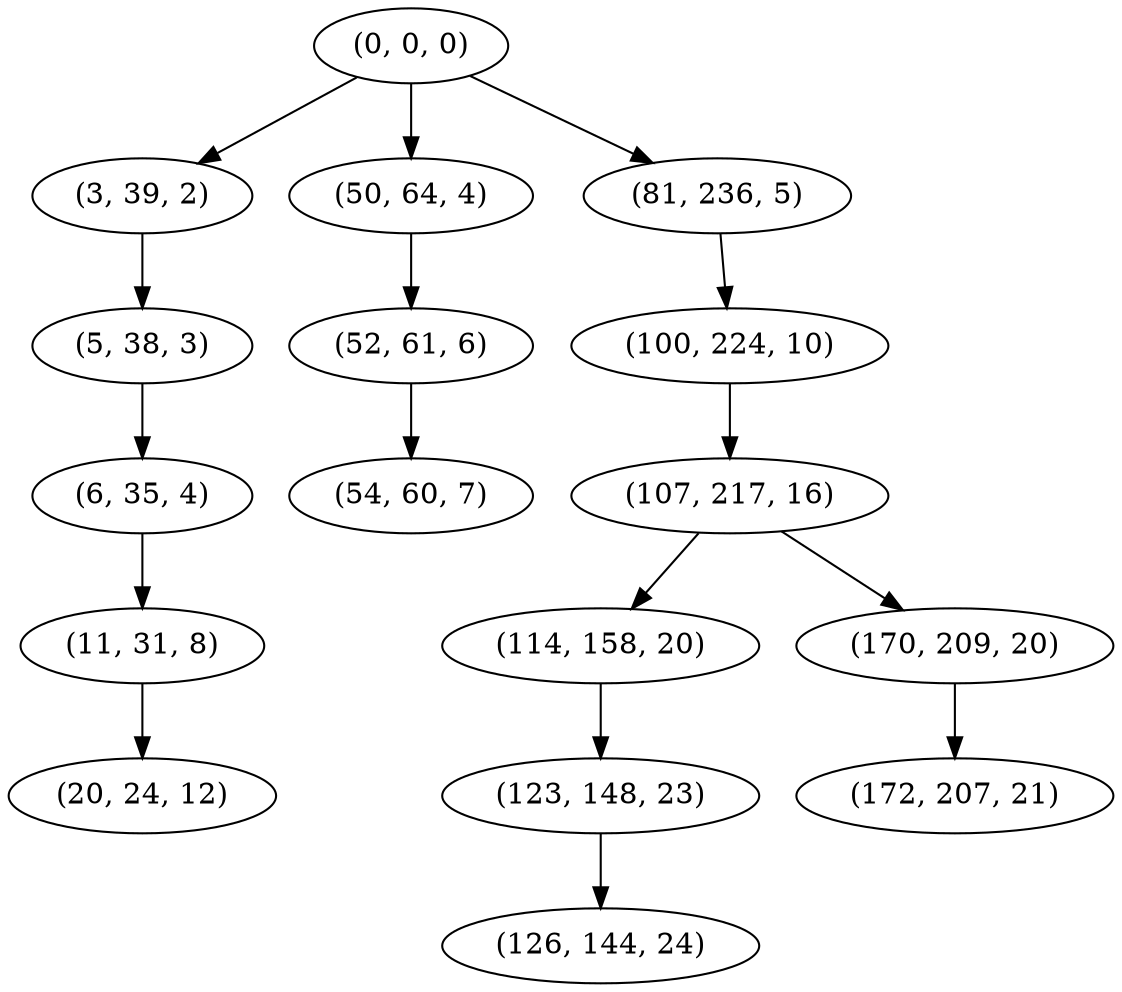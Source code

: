 digraph tree {
    "(0, 0, 0)";
    "(3, 39, 2)";
    "(5, 38, 3)";
    "(6, 35, 4)";
    "(11, 31, 8)";
    "(20, 24, 12)";
    "(50, 64, 4)";
    "(52, 61, 6)";
    "(54, 60, 7)";
    "(81, 236, 5)";
    "(100, 224, 10)";
    "(107, 217, 16)";
    "(114, 158, 20)";
    "(123, 148, 23)";
    "(126, 144, 24)";
    "(170, 209, 20)";
    "(172, 207, 21)";
    "(0, 0, 0)" -> "(3, 39, 2)";
    "(0, 0, 0)" -> "(50, 64, 4)";
    "(0, 0, 0)" -> "(81, 236, 5)";
    "(3, 39, 2)" -> "(5, 38, 3)";
    "(5, 38, 3)" -> "(6, 35, 4)";
    "(6, 35, 4)" -> "(11, 31, 8)";
    "(11, 31, 8)" -> "(20, 24, 12)";
    "(50, 64, 4)" -> "(52, 61, 6)";
    "(52, 61, 6)" -> "(54, 60, 7)";
    "(81, 236, 5)" -> "(100, 224, 10)";
    "(100, 224, 10)" -> "(107, 217, 16)";
    "(107, 217, 16)" -> "(114, 158, 20)";
    "(107, 217, 16)" -> "(170, 209, 20)";
    "(114, 158, 20)" -> "(123, 148, 23)";
    "(123, 148, 23)" -> "(126, 144, 24)";
    "(170, 209, 20)" -> "(172, 207, 21)";
}
